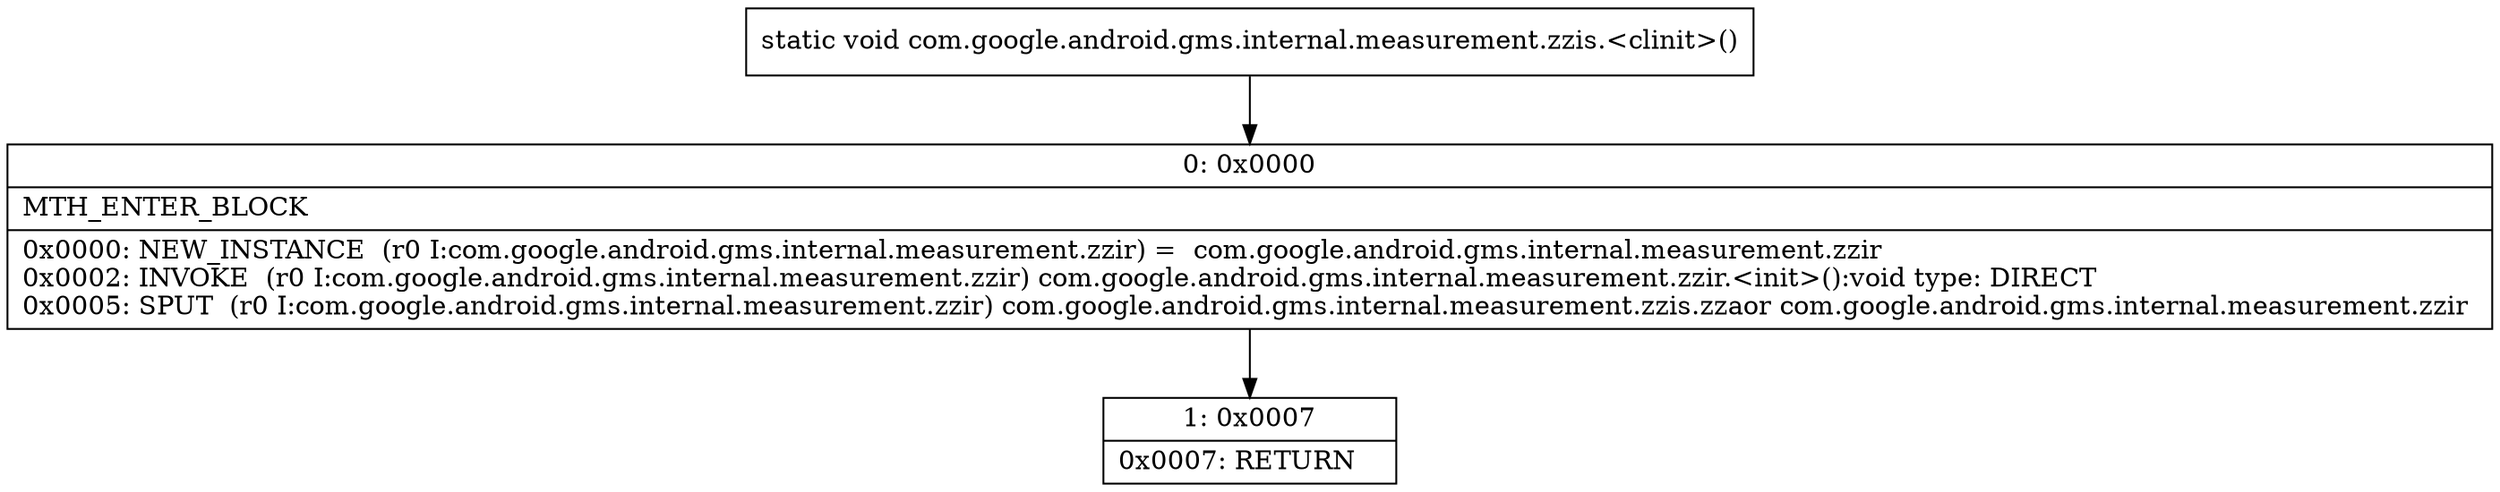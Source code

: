 digraph "CFG forcom.google.android.gms.internal.measurement.zzis.\<clinit\>()V" {
Node_0 [shape=record,label="{0\:\ 0x0000|MTH_ENTER_BLOCK\l|0x0000: NEW_INSTANCE  (r0 I:com.google.android.gms.internal.measurement.zzir) =  com.google.android.gms.internal.measurement.zzir \l0x0002: INVOKE  (r0 I:com.google.android.gms.internal.measurement.zzir) com.google.android.gms.internal.measurement.zzir.\<init\>():void type: DIRECT \l0x0005: SPUT  (r0 I:com.google.android.gms.internal.measurement.zzir) com.google.android.gms.internal.measurement.zzis.zzaor com.google.android.gms.internal.measurement.zzir \l}"];
Node_1 [shape=record,label="{1\:\ 0x0007|0x0007: RETURN   \l}"];
MethodNode[shape=record,label="{static void com.google.android.gms.internal.measurement.zzis.\<clinit\>() }"];
MethodNode -> Node_0;
Node_0 -> Node_1;
}


